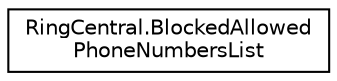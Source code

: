 digraph "Graphical Class Hierarchy"
{
 // LATEX_PDF_SIZE
  edge [fontname="Helvetica",fontsize="10",labelfontname="Helvetica",labelfontsize="10"];
  node [fontname="Helvetica",fontsize="10",shape=record];
  rankdir="LR";
  Node0 [label="RingCentral.BlockedAllowed\lPhoneNumbersList",height=0.2,width=0.4,color="black", fillcolor="white", style="filled",URL="$classRingCentral_1_1BlockedAllowedPhoneNumbersList.html",tooltip="List of blocked or allowed phone numbers"];
}
